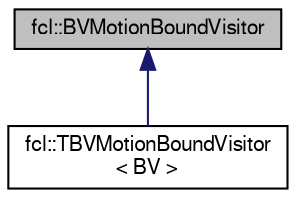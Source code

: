 digraph "fcl::BVMotionBoundVisitor"
{
  edge [fontname="FreeSans",fontsize="10",labelfontname="FreeSans",labelfontsize="10"];
  node [fontname="FreeSans",fontsize="10",shape=record];
  Node1 [label="fcl::BVMotionBoundVisitor",height=0.2,width=0.4,color="black", fillcolor="grey75", style="filled" fontcolor="black"];
  Node1 -> Node2 [dir="back",color="midnightblue",fontsize="10",style="solid",fontname="FreeSans"];
  Node2 [label="fcl::TBVMotionBoundVisitor\l\< BV \>",height=0.2,width=0.4,color="black", fillcolor="white", style="filled",URL="$a00209.html"];
}
